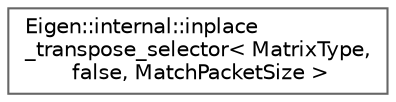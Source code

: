 digraph "Graphical Class Hierarchy"
{
 // LATEX_PDF_SIZE
  bgcolor="transparent";
  edge [fontname=Helvetica,fontsize=10,labelfontname=Helvetica,labelfontsize=10];
  node [fontname=Helvetica,fontsize=10,shape=box,height=0.2,width=0.4];
  rankdir="LR";
  Node0 [id="Node000000",label="Eigen::internal::inplace\l_transpose_selector\< MatrixType,\l false, MatchPacketSize \>",height=0.2,width=0.4,color="grey40", fillcolor="white", style="filled",URL="$structEigen_1_1internal_1_1inplace__transpose__selector_3_01MatrixType_00_01false_00_01MatchPacketSize_01_4.html",tooltip=" "];
}
